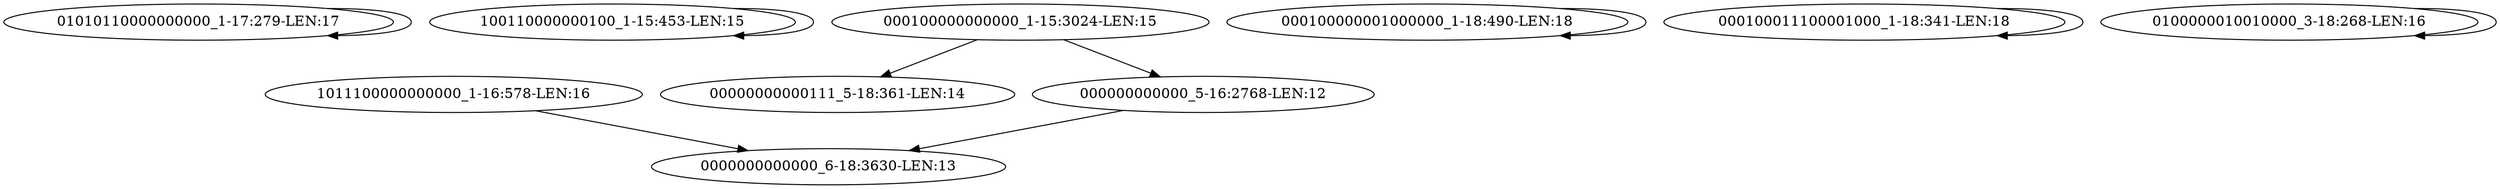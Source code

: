 digraph G {
    "01010110000000000_1-17:279-LEN:17" -> "01010110000000000_1-17:279-LEN:17";
    "100110000000100_1-15:453-LEN:15" -> "100110000000100_1-15:453-LEN:15";
    "1011100000000000_1-16:578-LEN:16" -> "0000000000000_6-18:3630-LEN:13";
    "000100000001000000_1-18:490-LEN:18" -> "000100000001000000_1-18:490-LEN:18";
    "000100011100001000_1-18:341-LEN:18" -> "000100011100001000_1-18:341-LEN:18";
    "000100000000000_1-15:3024-LEN:15" -> "00000000000111_5-18:361-LEN:14";
    "000100000000000_1-15:3024-LEN:15" -> "000000000000_5-16:2768-LEN:12";
    "0100000010010000_3-18:268-LEN:16" -> "0100000010010000_3-18:268-LEN:16";
    "000000000000_5-16:2768-LEN:12" -> "0000000000000_6-18:3630-LEN:13";
}
